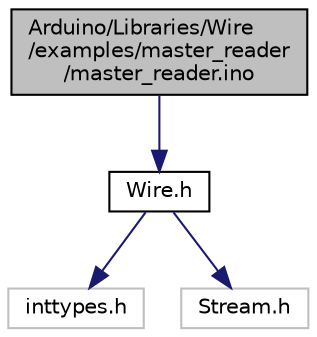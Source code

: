 digraph "Arduino/Libraries/Wire/examples/master_reader/master_reader.ino"
{
  edge [fontname="Helvetica",fontsize="10",labelfontname="Helvetica",labelfontsize="10"];
  node [fontname="Helvetica",fontsize="10",shape=record];
  Node0 [label="Arduino/Libraries/Wire\l/examples/master_reader\l/master_reader.ino",height=0.2,width=0.4,color="black", fillcolor="grey75", style="filled", fontcolor="black"];
  Node0 -> Node1 [color="midnightblue",fontsize="10",style="solid"];
  Node1 [label="Wire.h",height=0.2,width=0.4,color="black", fillcolor="white", style="filled",URL="$_wire_8h.html"];
  Node1 -> Node2 [color="midnightblue",fontsize="10",style="solid"];
  Node2 [label="inttypes.h",height=0.2,width=0.4,color="grey75", fillcolor="white", style="filled"];
  Node1 -> Node3 [color="midnightblue",fontsize="10",style="solid"];
  Node3 [label="Stream.h",height=0.2,width=0.4,color="grey75", fillcolor="white", style="filled"];
}
